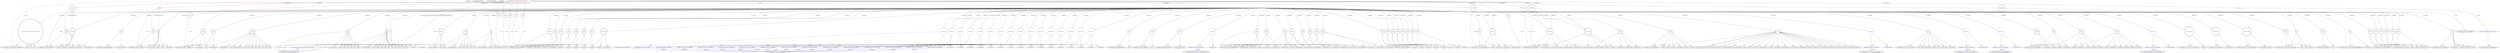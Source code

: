digraph {
baseInfo[graphId=492,category="extension_graph",isAnonymous=false,possibleRelation=true]
frameworkRelatedTypesInfo[0="com.akjava.gwt.lib.hangoutsutils.client.SimpleGadget"]
possibleCollaborationsInfo[0="492~OVERRIDING_METHOD_DECLARATION-INSTANTIATION-~com.akjava.gwt.lib.hangoutsutils.client.SimpleGadget ~com.google.gwt.event.dom.client.MouseUpHandler ~false~true",1="492~CLIENT_METHOD_DECLARATION-RETURN_TYPE-OVERRIDING_METHOD_DECLARATION-INSTANTIATION-~com.akjava.gwt.lib.hangoutsutils.client.SimpleGadget ~com.google.gwt.user.client.ui.HorizontalPanel ~false~false",2="492~OVERRIDING_METHOD_DECLARATION-INSTANTIATION-~com.akjava.gwt.lib.hangoutsutils.client.SimpleGadget ~com.google.gwt.event.dom.client.MouseMoveHandler ~false~true",3="492~OVERRIDING_METHOD_DECLARATION-INSTANTIATION-~com.akjava.gwt.lib.hangoutsutils.client.SimpleGadget ~com.google.gwt.event.dom.client.MouseDownHandler ~false~true",4="492~FIELD_DECLARATION-~com.akjava.gwt.lib.hangoutsutils.client.SimpleGadget ~com.google.gwt.core.client.JavaScriptObject ~false~false",5="492~OVERRIDING_METHOD_DECLARATION-INSTANTIATION-~com.akjava.gwt.lib.hangoutsutils.client.SimpleGadget ~com.google.gwt.event.dom.client.ClickHandler ~false~true",6="492~OVERRIDING_METHOD_DECLARATION-INSTANTIATION-~com.akjava.gwt.lib.hangoutsutils.client.SimpleGadget ~com.akjava.gwt.html5.client.file.FileUtils.DataURLListener ~false~true",7="492~OVERRIDING_METHOD_DECLARATION-INSTANTIATION-~com.akjava.gwt.lib.hangoutsutils.client.SimpleGadget ~com.google.gwt.event.dom.client.ContextMenuHandler ~false~true"]
locationInfo[projectName="akjava-GWT-Hangouts",filePath="/akjava-GWT-Hangouts/GWT-Hangouts-master/apps/easyoverlay/src/com/akjava/gwt/hangout/easyoverlay/client/EasyOverlay.java",contextSignature="EasyOverlay",graphId="492"]
0[label="com.akjava.gwt.hangout.easyoverlay.client.EasyOverlay",vertexType="ROOT_CLIENT_CLASS_DECLARATION",isFrameworkType=false,color=red]
1[label="com.akjava.gwt.lib.hangoutsutils.client.SimpleGadget",vertexType="FRAMEWORK_CLASS_TYPE",isFrameworkType=true,peripheries=2]
2[label="canvas",vertexType="FIELD_DECLARATION",isFrameworkType=true,peripheries=2,shape=circle]
3[label="com.google.gwt.canvas.client.Canvas",vertexType="FRAMEWORK_CLASS_TYPE",isFrameworkType=true,peripheries=2]
4[label="colorPicker",vertexType="FIELD_DECLARATION",isFrameworkType=true,peripheries=2,shape=circle]
5[label="com.akjava.gwt.html5.client.ColorPickWidget",vertexType="FRAMEWORK_CLASS_TYPE",isFrameworkType=true,peripheries=2]
6[label="container",vertexType="FIELD_DECLARATION",isFrameworkType=true,peripheries=2,shape=circle]
7[label="com.google.gwt.user.client.ui.VerticalPanel",vertexType="FRAMEWORK_CLASS_TYPE",isFrameworkType=true,peripheries=2]
8[label="editBt",vertexType="FIELD_DECLARATION",isFrameworkType=true,peripheries=2,shape=circle]
9[label="com.google.gwt.user.client.ui.Button",vertexType="FRAMEWORK_CLASS_TYPE",isFrameworkType=true,peripheries=2]
10[label="imgElement",vertexType="FIELD_DECLARATION",isFrameworkType=true,peripheries=2,shape=circle]
11[label="com.google.gwt.dom.client.ImageElement",vertexType="FRAMEWORK_CLASS_TYPE",isFrameworkType=true,peripheries=2]
12[label="originImage",vertexType="FIELD_DECLARATION",isFrameworkType=true,peripheries=2,shape=circle]
14[label="overlay",vertexType="FIELD_DECLARATION",isFrameworkType=false,shape=circle]
15[label="com.akjava.gwt.lib.hangouts.client.av.effects.Overlay",vertexType="REFERENCE_CLIENT_CLASS_DECLARATION",isFrameworkType=false,color=blue]
16[label="com.google.gwt.core.client.JavaScriptObject",vertexType="FRAMEWORK_CLASS_TYPE",isFrameworkType=true,peripheries=2]
17[label="overlayBt",vertexType="FIELD_DECLARATION",isFrameworkType=true,peripheries=2,shape=circle]
19[label="overlayCanvas",vertexType="FIELD_DECLARATION",isFrameworkType=true,peripheries=2,shape=circle]
21[label="redoBt",vertexType="FIELD_DECLARATION",isFrameworkType=true,peripheries=2,shape=circle]
23[label="reset",vertexType="FIELD_DECLARATION",isFrameworkType=true,peripheries=2,shape=circle]
25[label="storageList",vertexType="FIELD_DECLARATION",isFrameworkType=true,peripheries=2,shape=circle]
26[label="com.akjava.gwt.lib.client.StorageDataList",vertexType="FRAMEWORK_CLASS_TYPE",isFrameworkType=true,peripheries=2]
27[label="tab",vertexType="FIELD_DECLARATION",isFrameworkType=true,peripheries=2,shape=circle]
28[label="com.google.gwt.user.client.ui.TabPanel",vertexType="FRAMEWORK_CLASS_TYPE",isFrameworkType=true,peripheries=2]
29[label="undoBt",vertexType="FIELD_DECLARATION",isFrameworkType=true,peripheries=2,shape=circle]
31[label="void onApiReady()",vertexType="OVERRIDING_METHOD_DECLARATION",isFrameworkType=false,shape=box]
33[label="VAR0",vertexType="VARIABLE_EXPRESION",isFrameworkType=true,peripheries=2,shape=circle]
32[label="new StorageDataList()",vertexType="CONSTRUCTOR_CALL",isFrameworkType=true,peripheries=2]
36[label="VAR1",vertexType="VARIABLE_EXPRESION",isFrameworkType=true,peripheries=2,shape=circle]
37[label="com.akjava.gwt.lib.client.StorageControler",vertexType="FRAMEWORK_CLASS_TYPE",isFrameworkType=true,peripheries=2]
35[label="new StorageControler()",vertexType="CONSTRUCTOR_CALL",isFrameworkType=true,peripheries=2]
39[label="VAR2",vertexType="VARIABLE_EXPRESION",isFrameworkType=true,peripheries=2,shape=circle]
38[label="new TabPanel()",vertexType="CONSTRUCTOR_CALL",isFrameworkType=true,peripheries=2]
42[label="editPanel",vertexType="VARIABLE_EXPRESION",isFrameworkType=true,peripheries=2,shape=circle]
41[label="new VerticalPanel()",vertexType="CONSTRUCTOR_CALL",isFrameworkType=true,peripheries=2]
44[label="tab",vertexType="VARIABLE_EXPRESION",isFrameworkType=true,peripheries=2,shape=circle]
45[label="add()",vertexType="INSIDE_CALL",isFrameworkType=true,peripheries=2,shape=box]
48[label="selectTab()",vertexType="INSIDE_CALL",isFrameworkType=true,peripheries=2,shape=box]
50[label="top",vertexType="VARIABLE_EXPRESION",isFrameworkType=true,peripheries=2,shape=circle]
51[label="com.google.gwt.user.client.ui.HorizontalPanel",vertexType="FRAMEWORK_CLASS_TYPE",isFrameworkType=true,peripheries=2]
49[label="new HorizontalPanel()",vertexType="CONSTRUCTOR_CALL",isFrameworkType=true,peripheries=2]
53[label="setWidth()",vertexType="INSIDE_CALL",isFrameworkType=true,peripheries=2,shape=box]
55[label="setHorizontalAlignment()",vertexType="INSIDE_CALL",isFrameworkType=true,peripheries=2,shape=box]
57[label="add()",vertexType="INSIDE_CALL",isFrameworkType=true,peripheries=2,shape=box]
59[label="clearOverlay",vertexType="VARIABLE_EXPRESION",isFrameworkType=true,peripheries=2,shape=circle]
58[label="new Button()",vertexType="CONSTRUCTOR_CALL",isFrameworkType=true,peripheries=2]
62[label="add()",vertexType="INSIDE_CALL",isFrameworkType=true,peripheries=2,shape=box]
64[label="addClickHandler()",vertexType="INSIDE_CALL",isFrameworkType=true,peripheries=2,shape=box]
66[label="anonymous13",vertexType="VARIABLE_EXPRESION",isFrameworkType=false,shape=circle]
67[label="REFERENCE_ANONYMOUS_DECLARATION",vertexType="REFERENCE_ANONYMOUS_DECLARATION",isFrameworkType=false,color=blue]
68[label="com.google.gwt.event.dom.client.ClickHandler",vertexType="FRAMEWORK_INTERFACE_TYPE",isFrameworkType=true,peripheries=2]
65[label="new ClickHandler()",vertexType="CONSTRUCTOR_CALL",isFrameworkType=false]
69[label="VAR14",vertexType="VARIABLE_EXPRESION",isFrameworkType=true,peripheries=2,shape=circle]
71[label="com.google.gwt.user.client.ui.AbsolutePanel",vertexType="FRAMEWORK_CLASS_TYPE",isFrameworkType=true,peripheries=2]
70[label="add()",vertexType="INSIDE_CALL",isFrameworkType=true,peripheries=2,shape=box]
72[label="RootPanel",vertexType="VARIABLE_EXPRESION",isFrameworkType=true,peripheries=2,shape=circle]
74[label="com.google.gwt.user.client.ui.RootPanel",vertexType="FRAMEWORK_CLASS_TYPE",isFrameworkType=true,peripheries=2]
73[label="get()",vertexType="INSIDE_CALL",isFrameworkType=true,peripheries=2,shape=box]
76[label="setHorizontalAlignment()",vertexType="INSIDE_CALL",isFrameworkType=true,peripheries=2,shape=box]
77[label="FileUtils",vertexType="VARIABLE_EXPRESION",isFrameworkType=true,peripheries=2,shape=circle]
79[label="com.akjava.gwt.html5.client.file.FileUtils",vertexType="FRAMEWORK_CLASS_TYPE",isFrameworkType=true,peripheries=2]
78[label="createSingleFileUploadForm()",vertexType="INSIDE_CALL",isFrameworkType=true,peripheries=2,shape=box]
81[label="anonymous18",vertexType="VARIABLE_EXPRESION",isFrameworkType=false,shape=circle]
82[label="REFERENCE_ANONYMOUS_DECLARATION",vertexType="REFERENCE_ANONYMOUS_DECLARATION",isFrameworkType=false,color=blue]
83[label="com.akjava.gwt.html5.client.file.FileUtils.DataURLListener",vertexType="FRAMEWORK_INTERFACE_TYPE",isFrameworkType=true,peripheries=2]
80[label="new DataURLListener()",vertexType="CONSTRUCTOR_CALL",isFrameworkType=false]
84[label="_:com.akjava.gwt.lib.hangoutsutils.client.SimpleGadget",vertexType="VARIABLE_EXPRESION",isFrameworkType=true,peripheries=2,shape=circle]
85[label="log()",vertexType="INSIDE_CALL",isFrameworkType=true,peripheries=2,shape=box]
88[label="add()",vertexType="INSIDE_CALL",isFrameworkType=true,peripheries=2,shape=box]
90[label="sizes",vertexType="VARIABLE_EXPRESION",isFrameworkType=true,peripheries=2,shape=circle]
89[label="new HorizontalPanel()",vertexType="CONSTRUCTOR_CALL",isFrameworkType=true,peripheries=2]
93[label="add()",vertexType="INSIDE_CALL",isFrameworkType=true,peripheries=2,shape=box]
95[label="smallS",vertexType="VARIABLE_EXPRESION",isFrameworkType=true,peripheries=2,shape=circle]
96[label="com.google.gwt.user.client.ui.RadioButton",vertexType="FRAMEWORK_CLASS_TYPE",isFrameworkType=true,peripheries=2]
94[label="new RadioButton()",vertexType="CONSTRUCTOR_CALL",isFrameworkType=true,peripheries=2]
98[label="addClickHandler()",vertexType="INSIDE_CALL",isFrameworkType=true,peripheries=2,shape=box]
100[label="anonymous25",vertexType="VARIABLE_EXPRESION",isFrameworkType=false,shape=circle]
101[label="REFERENCE_ANONYMOUS_DECLARATION",vertexType="REFERENCE_ANONYMOUS_DECLARATION",isFrameworkType=false,color=blue]
99[label="new ClickHandler()",vertexType="CONSTRUCTOR_CALL",isFrameworkType=false]
104[label="add()",vertexType="INSIDE_CALL",isFrameworkType=true,peripheries=2,shape=box]
106[label="add()",vertexType="INSIDE_CALL",isFrameworkType=true,peripheries=2,shape=box]
108[label="VAR28",vertexType="VARIABLE_EXPRESION",isFrameworkType=true,peripheries=2,shape=circle]
109[label="com.google.gwt.user.client.ui.Label",vertexType="FRAMEWORK_CLASS_TYPE",isFrameworkType=true,peripheries=2]
107[label="new Label()",vertexType="CONSTRUCTOR_CALL",isFrameworkType=true,peripheries=2]
111[label="middleS",vertexType="VARIABLE_EXPRESION",isFrameworkType=true,peripheries=2,shape=circle]
110[label="new RadioButton()",vertexType="CONSTRUCTOR_CALL",isFrameworkType=true,peripheries=2]
114[label="addClickHandler()",vertexType="INSIDE_CALL",isFrameworkType=true,peripheries=2,shape=box]
116[label="anonymous31",vertexType="VARIABLE_EXPRESION",isFrameworkType=false,shape=circle]
117[label="REFERENCE_ANONYMOUS_DECLARATION",vertexType="REFERENCE_ANONYMOUS_DECLARATION",isFrameworkType=false,color=blue]
115[label="new ClickHandler()",vertexType="CONSTRUCTOR_CALL",isFrameworkType=false]
120[label="setValue()",vertexType="INSIDE_CALL",isFrameworkType=true,peripheries=2,shape=box]
122[label="add()",vertexType="INSIDE_CALL",isFrameworkType=true,peripheries=2,shape=box]
124[label="add()",vertexType="INSIDE_CALL",isFrameworkType=true,peripheries=2,shape=box]
126[label="VAR35",vertexType="VARIABLE_EXPRESION",isFrameworkType=true,peripheries=2,shape=circle]
125[label="new Label()",vertexType="CONSTRUCTOR_CALL",isFrameworkType=true,peripheries=2]
129[label="largeS",vertexType="VARIABLE_EXPRESION",isFrameworkType=true,peripheries=2,shape=circle]
128[label="new RadioButton()",vertexType="CONSTRUCTOR_CALL",isFrameworkType=true,peripheries=2]
132[label="addClickHandler()",vertexType="INSIDE_CALL",isFrameworkType=true,peripheries=2,shape=box]
134[label="anonymous38",vertexType="VARIABLE_EXPRESION",isFrameworkType=false,shape=circle]
135[label="REFERENCE_ANONYMOUS_DECLARATION",vertexType="REFERENCE_ANONYMOUS_DECLARATION",isFrameworkType=false,color=blue]
133[label="new ClickHandler()",vertexType="CONSTRUCTOR_CALL",isFrameworkType=false]
138[label="add()",vertexType="INSIDE_CALL",isFrameworkType=true,peripheries=2,shape=box]
140[label="add()",vertexType="INSIDE_CALL",isFrameworkType=true,peripheries=2,shape=box]
142[label="VAR41",vertexType="VARIABLE_EXPRESION",isFrameworkType=true,peripheries=2,shape=circle]
141[label="new Label()",vertexType="CONSTRUCTOR_CALL",isFrameworkType=true,peripheries=2]
145[label="pens",vertexType="VARIABLE_EXPRESION",isFrameworkType=true,peripheries=2,shape=circle]
144[label="new HorizontalPanel()",vertexType="CONSTRUCTOR_CALL",isFrameworkType=true,peripheries=2]
148[label="add()",vertexType="INSIDE_CALL",isFrameworkType=true,peripheries=2,shape=box]
150[label="eraseR",vertexType="VARIABLE_EXPRESION",isFrameworkType=true,peripheries=2,shape=circle]
149[label="new RadioButton()",vertexType="CONSTRUCTOR_CALL",isFrameworkType=true,peripheries=2]
153[label="add()",vertexType="INSIDE_CALL",isFrameworkType=true,peripheries=2,shape=box]
155[label="setValue()",vertexType="INSIDE_CALL",isFrameworkType=true,peripheries=2,shape=box]
157[label="addClickHandler()",vertexType="INSIDE_CALL",isFrameworkType=true,peripheries=2,shape=box]
159[label="anonymous48",vertexType="VARIABLE_EXPRESION",isFrameworkType=false,shape=circle]
160[label="REFERENCE_ANONYMOUS_DECLARATION",vertexType="REFERENCE_ANONYMOUS_DECLARATION",isFrameworkType=false,color=blue]
158[label="new ClickHandler()",vertexType="CONSTRUCTOR_CALL",isFrameworkType=false]
163[label="add()",vertexType="INSIDE_CALL",isFrameworkType=true,peripheries=2,shape=box]
165[label="VAR50",vertexType="VARIABLE_EXPRESION",isFrameworkType=true,peripheries=2,shape=circle]
164[label="new Label()",vertexType="CONSTRUCTOR_CALL",isFrameworkType=true,peripheries=2]
168[label="uneraseR",vertexType="VARIABLE_EXPRESION",isFrameworkType=true,peripheries=2,shape=circle]
167[label="new RadioButton()",vertexType="CONSTRUCTOR_CALL",isFrameworkType=true,peripheries=2]
171[label="addClickHandler()",vertexType="INSIDE_CALL",isFrameworkType=true,peripheries=2,shape=box]
173[label="anonymous53",vertexType="VARIABLE_EXPRESION",isFrameworkType=false,shape=circle]
174[label="REFERENCE_ANONYMOUS_DECLARATION",vertexType="REFERENCE_ANONYMOUS_DECLARATION",isFrameworkType=false,color=blue]
172[label="new ClickHandler()",vertexType="CONSTRUCTOR_CALL",isFrameworkType=false]
177[label="add()",vertexType="INSIDE_CALL",isFrameworkType=true,peripheries=2,shape=box]
179[label="add()",vertexType="INSIDE_CALL",isFrameworkType=true,peripheries=2,shape=box]
181[label="VAR56",vertexType="VARIABLE_EXPRESION",isFrameworkType=true,peripheries=2,shape=circle]
180[label="new Label()",vertexType="CONSTRUCTOR_CALL",isFrameworkType=true,peripheries=2]
184[label="blackR",vertexType="VARIABLE_EXPRESION",isFrameworkType=true,peripheries=2,shape=circle]
183[label="new RadioButton()",vertexType="CONSTRUCTOR_CALL",isFrameworkType=true,peripheries=2]
187[label="add()",vertexType="INSIDE_CALL",isFrameworkType=true,peripheries=2,shape=box]
189[label="add()",vertexType="INSIDE_CALL",isFrameworkType=true,peripheries=2,shape=box]
191[label="VAR60",vertexType="VARIABLE_EXPRESION",isFrameworkType=true,peripheries=2,shape=circle]
190[label="new Label()",vertexType="CONSTRUCTOR_CALL",isFrameworkType=true,peripheries=2]
194[label="addClickHandler()",vertexType="INSIDE_CALL",isFrameworkType=true,peripheries=2,shape=box]
196[label="anonymous62",vertexType="VARIABLE_EXPRESION",isFrameworkType=false,shape=circle]
197[label="REFERENCE_ANONYMOUS_DECLARATION",vertexType="REFERENCE_ANONYMOUS_DECLARATION",isFrameworkType=false,color=blue]
195[label="new ClickHandler()",vertexType="CONSTRUCTOR_CALL",isFrameworkType=false]
200[label="whiteR",vertexType="VARIABLE_EXPRESION",isFrameworkType=true,peripheries=2,shape=circle]
199[label="new RadioButton()",vertexType="CONSTRUCTOR_CALL",isFrameworkType=true,peripheries=2]
203[label="add()",vertexType="INSIDE_CALL",isFrameworkType=true,peripheries=2,shape=box]
205[label="add()",vertexType="INSIDE_CALL",isFrameworkType=true,peripheries=2,shape=box]
207[label="VAR66",vertexType="VARIABLE_EXPRESION",isFrameworkType=true,peripheries=2,shape=circle]
206[label="new Label()",vertexType="CONSTRUCTOR_CALL",isFrameworkType=true,peripheries=2]
210[label="addClickHandler()",vertexType="INSIDE_CALL",isFrameworkType=true,peripheries=2,shape=box]
212[label="anonymous68",vertexType="VARIABLE_EXPRESION",isFrameworkType=false,shape=circle]
213[label="REFERENCE_ANONYMOUS_DECLARATION",vertexType="REFERENCE_ANONYMOUS_DECLARATION",isFrameworkType=false,color=blue]
211[label="new ClickHandler()",vertexType="CONSTRUCTOR_CALL",isFrameworkType=false]
216[label="customR",vertexType="VARIABLE_EXPRESION",isFrameworkType=true,peripheries=2,shape=circle]
215[label="new RadioButton()",vertexType="CONSTRUCTOR_CALL",isFrameworkType=true,peripheries=2]
219[label="add()",vertexType="INSIDE_CALL",isFrameworkType=true,peripheries=2,shape=box]
221[label="add()",vertexType="INSIDE_CALL",isFrameworkType=true,peripheries=2,shape=box]
223[label="VAR72",vertexType="VARIABLE_EXPRESION",isFrameworkType=true,peripheries=2,shape=circle]
222[label="new Label()",vertexType="CONSTRUCTOR_CALL",isFrameworkType=true,peripheries=2]
226[label="addClickHandler()",vertexType="INSIDE_CALL",isFrameworkType=true,peripheries=2,shape=box]
228[label="anonymous74",vertexType="VARIABLE_EXPRESION",isFrameworkType=false,shape=circle]
229[label="REFERENCE_ANONYMOUS_DECLARATION",vertexType="REFERENCE_ANONYMOUS_DECLARATION",isFrameworkType=false,color=blue]
227[label="new ClickHandler()",vertexType="CONSTRUCTOR_CALL",isFrameworkType=false]
232[label="VAR75",vertexType="VARIABLE_EXPRESION",isFrameworkType=true,peripheries=2,shape=circle]
231[label="new ColorPickWidget()",vertexType="CONSTRUCTOR_CALL",isFrameworkType=true,peripheries=2]
234[label="colorPicker",vertexType="VARIABLE_EXPRESION",isFrameworkType=true,peripheries=2,shape=circle]
235[label="setValue()",vertexType="INSIDE_CALL",isFrameworkType=true,peripheries=2,shape=box]
238[label="add()",vertexType="INSIDE_CALL",isFrameworkType=true,peripheries=2,shape=box]
239[label="Canvas",vertexType="VARIABLE_EXPRESION",isFrameworkType=true,peripheries=2,shape=circle]
240[label="createIfSupported()",vertexType="INSIDE_CALL",isFrameworkType=true,peripheries=2,shape=box]
242[label="canvas",vertexType="VARIABLE_EXPRESION",isFrameworkType=true,peripheries=2,shape=circle]
244[label="com.google.gwt.user.client.ui.UIObject",vertexType="FRAMEWORK_CLASS_TYPE",isFrameworkType=true,peripheries=2]
243[label="setStylePrimaryName()",vertexType="INSIDE_CALL",isFrameworkType=true,peripheries=2,shape=box]
246[label="setSize()",vertexType="INSIDE_CALL",isFrameworkType=true,peripheries=2,shape=box]
248[label="setCoordinateSpaceWidth()",vertexType="INSIDE_CALL",isFrameworkType=true,peripheries=2,shape=box]
250[label="setCoordinateSpaceHeight()",vertexType="INSIDE_CALL",isFrameworkType=true,peripheries=2,shape=box]
252[label="add()",vertexType="INSIDE_CALL",isFrameworkType=true,peripheries=2,shape=box]
254[label="createIfSupported()",vertexType="INSIDE_CALL",isFrameworkType=true,peripheries=2,shape=box]
255[label="overlayCanvas",vertexType="VARIABLE_EXPRESION",isFrameworkType=true,peripheries=2,shape=circle]
256[label="setCoordinateSpaceWidth()",vertexType="INSIDE_CALL",isFrameworkType=true,peripheries=2,shape=box]
259[label="setCoordinateSpaceHeight()",vertexType="INSIDE_CALL",isFrameworkType=true,peripheries=2,shape=box]
261[label="createIfSupported()",vertexType="INSIDE_CALL",isFrameworkType=true,peripheries=2,shape=box]
262[label="originImage",vertexType="VARIABLE_EXPRESION",isFrameworkType=true,peripheries=2,shape=circle]
263[label="setCoordinateSpaceWidth()",vertexType="INSIDE_CALL",isFrameworkType=true,peripheries=2,shape=box]
266[label="setCoordinateSpaceHeight()",vertexType="INSIDE_CALL",isFrameworkType=true,peripheries=2,shape=box]
268[label="addMouseMoveHandler()",vertexType="INSIDE_CALL",isFrameworkType=true,peripheries=2,shape=box]
270[label="anonymous91",vertexType="VARIABLE_EXPRESION",isFrameworkType=false,shape=circle]
271[label="REFERENCE_ANONYMOUS_DECLARATION",vertexType="REFERENCE_ANONYMOUS_DECLARATION",isFrameworkType=false,color=blue]
272[label="com.google.gwt.event.dom.client.MouseMoveHandler",vertexType="FRAMEWORK_INTERFACE_TYPE",isFrameworkType=true,peripheries=2]
269[label="new MouseMoveHandler()",vertexType="CONSTRUCTOR_CALL",isFrameworkType=false]
273[label="editBt",vertexType="VARIABLE_EXPRESION",isFrameworkType=true,peripheries=2,shape=circle]
274[label="isVisible()",vertexType="INSIDE_CALL",isFrameworkType=true,peripheries=2,shape=box]
276[label="event",vertexType="VARIABLE_EXPRESION",isFrameworkType=true,peripheries=2,shape=circle]
278[label="com.google.gwt.event.dom.client.MouseEvent",vertexType="FRAMEWORK_CLASS_TYPE",isFrameworkType=true,peripheries=2]
277[label="getX()",vertexType="INSIDE_CALL",isFrameworkType=true,peripheries=2,shape=box]
280[label="getY()",vertexType="INSIDE_CALL",isFrameworkType=true,peripheries=2,shape=box]
282[label="getValueAsHex()",vertexType="INSIDE_CALL",isFrameworkType=true,peripheries=2,shape=box]
284[label="addMouseDownHandler()",vertexType="INSIDE_CALL",isFrameworkType=true,peripheries=2,shape=box]
286[label="anonymous97",vertexType="VARIABLE_EXPRESION",isFrameworkType=false,shape=circle]
287[label="REFERENCE_ANONYMOUS_DECLARATION",vertexType="REFERENCE_ANONYMOUS_DECLARATION",isFrameworkType=false,color=blue]
288[label="com.google.gwt.event.dom.client.MouseDownHandler",vertexType="FRAMEWORK_INTERFACE_TYPE",isFrameworkType=true,peripheries=2]
285[label="new MouseDownHandler()",vertexType="CONSTRUCTOR_CALL",isFrameworkType=false]
290[label="isVisible()",vertexType="INSIDE_CALL",isFrameworkType=true,peripheries=2,shape=box]
292[label="getNativeButton()",vertexType="INSIDE_CALL",isFrameworkType=true,peripheries=2,shape=box]
294[label="getX()",vertexType="INSIDE_CALL",isFrameworkType=true,peripheries=2,shape=box]
296[label="getY()",vertexType="INSIDE_CALL",isFrameworkType=true,peripheries=2,shape=box]
298[label="toDataUrl()",vertexType="INSIDE_CALL",isFrameworkType=true,peripheries=2,shape=box]
300[label="addMouseUpHandler()",vertexType="INSIDE_CALL",isFrameworkType=true,peripheries=2,shape=box]
302[label="anonymous104",vertexType="VARIABLE_EXPRESION",isFrameworkType=false,shape=circle]
303[label="REFERENCE_ANONYMOUS_DECLARATION",vertexType="REFERENCE_ANONYMOUS_DECLARATION",isFrameworkType=false,color=blue]
304[label="com.google.gwt.event.dom.client.MouseUpHandler",vertexType="FRAMEWORK_INTERFACE_TYPE",isFrameworkType=true,peripheries=2]
301[label="new MouseUpHandler()",vertexType="CONSTRUCTOR_CALL",isFrameworkType=false]
306[label="isVisible()",vertexType="INSIDE_CALL",isFrameworkType=true,peripheries=2,shape=box]
308[label="getValueAsHex()",vertexType="INSIDE_CALL",isFrameworkType=true,peripheries=2,shape=box]
310[label="toDataUrl()",vertexType="INSIDE_CALL",isFrameworkType=true,peripheries=2,shape=box]
311[label="undoBt",vertexType="VARIABLE_EXPRESION",isFrameworkType=true,peripheries=2,shape=circle]
313[label="com.google.gwt.user.client.ui.FocusWidget",vertexType="FRAMEWORK_CLASS_TYPE",isFrameworkType=true,peripheries=2]
312[label="setEnabled()",vertexType="INSIDE_CALL",isFrameworkType=true,peripheries=2,shape=box]
315[label="addDomHandler()",vertexType="INSIDE_CALL",isFrameworkType=true,peripheries=2,shape=box]
317[label="anonymous110",vertexType="VARIABLE_EXPRESION",isFrameworkType=false,shape=circle]
318[label="REFERENCE_ANONYMOUS_DECLARATION",vertexType="REFERENCE_ANONYMOUS_DECLARATION",isFrameworkType=false,color=blue]
319[label="com.google.gwt.event.dom.client.ContextMenuHandler",vertexType="FRAMEWORK_INTERFACE_TYPE",isFrameworkType=true,peripheries=2]
316[label="new ContextMenuHandler()",vertexType="CONSTRUCTOR_CALL",isFrameworkType=false]
321[label="stopPropagation()",vertexType="INSIDE_CALL",isFrameworkType=true,peripheries=2,shape=box]
323[label="preventDefault()",vertexType="INSIDE_CALL",isFrameworkType=true,peripheries=2,shape=box]
324[label="ContextMenuEvent",vertexType="VARIABLE_EXPRESION",isFrameworkType=true,peripheries=2,shape=circle]
326[label="com.google.gwt.event.dom.client.ContextMenuEvent",vertexType="FRAMEWORK_CLASS_TYPE",isFrameworkType=true,peripheries=2]
325[label="getType()",vertexType="INSIDE_CALL",isFrameworkType=true,peripheries=2,shape=box]
328[label="download",vertexType="VARIABLE_EXPRESION",isFrameworkType=true,peripheries=2,shape=circle]
327[label="new Button()",vertexType="CONSTRUCTOR_CALL",isFrameworkType=true,peripheries=2]
331[label="addClickHandler()",vertexType="INSIDE_CALL",isFrameworkType=true,peripheries=2,shape=box]
333[label="anonymous116",vertexType="VARIABLE_EXPRESION",isFrameworkType=false,shape=circle]
334[label="REFERENCE_ANONYMOUS_DECLARATION",vertexType="REFERENCE_ANONYMOUS_DECLARATION",isFrameworkType=false,color=blue]
332[label="new ClickHandler()",vertexType="CONSTRUCTOR_CALL",isFrameworkType=false]
337[label="getCanvasElement()",vertexType="INSIDE_CALL",isFrameworkType=true,peripheries=2,shape=box]
338[label="downloadAnchor",vertexType="VARIABLE_EXPRESION",isFrameworkType=true,peripheries=2,shape=circle]
340[label="com.google.gwt.user.client.ui.Widget",vertexType="FRAMEWORK_CLASS_TYPE",isFrameworkType=true,peripheries=2]
339[label="removeFromParent()",vertexType="INSIDE_CALL",isFrameworkType=true,peripheries=2,shape=box]
341[label="HTML5Download",vertexType="VARIABLE_EXPRESION",isFrameworkType=true,peripheries=2,shape=circle]
343[label="com.akjava.gwt.html5.client.download.HTML5Download",vertexType="FRAMEWORK_CLASS_TYPE",isFrameworkType=true,peripheries=2]
342[label="generateBase64DownloadLink()",vertexType="INSIDE_CALL",isFrameworkType=true,peripheries=2,shape=box]
345[label="toDataUrl()",vertexType="INSIDE_CALL",isFrameworkType=true,peripheries=2,shape=box]
347[label="add()",vertexType="INSIDE_CALL",isFrameworkType=true,peripheries=2,shape=box]
349[label="stock",vertexType="VARIABLE_EXPRESION",isFrameworkType=true,peripheries=2,shape=circle]
348[label="new Button()",vertexType="CONSTRUCTOR_CALL",isFrameworkType=true,peripheries=2]
352[label="addClickHandler()",vertexType="INSIDE_CALL",isFrameworkType=true,peripheries=2,shape=box]
354[label="anonymous124",vertexType="VARIABLE_EXPRESION",isFrameworkType=false,shape=circle]
355[label="REFERENCE_ANONYMOUS_DECLARATION",vertexType="REFERENCE_ANONYMOUS_DECLARATION",isFrameworkType=false,color=blue]
353[label="new ClickHandler()",vertexType="CONSTRUCTOR_CALL",isFrameworkType=false]
358[label="getCanvasElement()",vertexType="INSIDE_CALL",isFrameworkType=true,peripheries=2,shape=box]
360[label="toDataUrl()",vertexType="INSIDE_CALL",isFrameworkType=true,peripheries=2,shape=box]
361[label="storageList",vertexType="VARIABLE_EXPRESION",isFrameworkType=true,peripheries=2,shape=circle]
362[label="addData()",vertexType="INSIDE_CALL",isFrameworkType=true,peripheries=2,shape=box]
365[label="item",vertexType="VARIABLE_EXPRESION",isFrameworkType=false,shape=circle]
366[label="com.akjava.gwt.hangout.easyoverlay.client.EasyOverlay.ImageItem",vertexType="REFERENCE_CLIENT_CLASS_DECLARATION",isFrameworkType=false,color=blue]
364[label="new ImageItem()",vertexType="CONSTRUCTOR_CALL",isFrameworkType=false]
369[label="log()",vertexType="INSIDE_CALL",isFrameworkType=true,peripheries=2,shape=box]
370[label="VAR130",vertexType="VARIABLE_EXPRESION",isFrameworkType=true,peripheries=2,shape=circle]
372[label="com.akjava.gwt.lib.client.StorageDataList.HeaderAndValue",vertexType="FRAMEWORK_CLASS_TYPE",isFrameworkType=true,peripheries=2]
371[label="getData()",vertexType="INSIDE_CALL",isFrameworkType=true,peripheries=2,shape=box]
374[label="getDataValue()",vertexType="INSIDE_CALL",isFrameworkType=true,peripheries=2,shape=box]
376[label="updateDataValue()",vertexType="INSIDE_CALL",isFrameworkType=true,peripheries=2,shape=box]
378[label="selectTab()",vertexType="INSIDE_CALL",isFrameworkType=true,peripheries=2,shape=box]
379[label="Window",vertexType="VARIABLE_EXPRESION",isFrameworkType=true,peripheries=2,shape=circle]
381[label="com.google.gwt.user.client.Window",vertexType="FRAMEWORK_CLASS_TYPE",isFrameworkType=true,peripheries=2]
380[label="alert()",vertexType="INSIDE_CALL",isFrameworkType=true,peripheries=2,shape=box]
383[label="log()",vertexType="INSIDE_CALL",isFrameworkType=true,peripheries=2,shape=box]
384[label="e",vertexType="VARIABLE_EXPRESION",isFrameworkType=true,peripheries=2,shape=circle]
386[label="com.akjava.gwt.lib.client.StorageDataList.QuotaExceededError",vertexType="FRAMEWORK_CLASS_TYPE",isFrameworkType=true,peripheries=2]
385[label="getMessage()",vertexType="INSIDE_CALL",isFrameworkType=true,peripheries=2,shape=box]
388[label="exbuttons",vertexType="VARIABLE_EXPRESION",isFrameworkType=true,peripheries=2,shape=circle]
387[label="new HorizontalPanel()",vertexType="CONSTRUCTOR_CALL",isFrameworkType=true,peripheries=2]
391[label="buttons",vertexType="VARIABLE_EXPRESION",isFrameworkType=true,peripheries=2,shape=circle]
390[label="new HorizontalPanel()",vertexType="CONSTRUCTOR_CALL",isFrameworkType=true,peripheries=2]
394[label="add()",vertexType="INSIDE_CALL",isFrameworkType=true,peripheries=2,shape=box]
396[label="add()",vertexType="INSIDE_CALL",isFrameworkType=true,peripheries=2,shape=box]
398[label="add()",vertexType="INSIDE_CALL",isFrameworkType=true,peripheries=2,shape=box]
400[label="add()",vertexType="INSIDE_CALL",isFrameworkType=true,peripheries=2,shape=box]
402[label="VAR143",vertexType="VARIABLE_EXPRESION",isFrameworkType=true,peripheries=2,shape=circle]
401[label="new Button()",vertexType="CONSTRUCTOR_CALL",isFrameworkType=true,peripheries=2]
404[label="overlayBt",vertexType="VARIABLE_EXPRESION",isFrameworkType=true,peripheries=2,shape=circle]
405[label="addClickHandler()",vertexType="INSIDE_CALL",isFrameworkType=true,peripheries=2,shape=box]
408[label="anonymous145",vertexType="VARIABLE_EXPRESION",isFrameworkType=false,shape=circle]
409[label="REFERENCE_ANONYMOUS_DECLARATION",vertexType="REFERENCE_ANONYMOUS_DECLARATION",isFrameworkType=false,color=blue]
407[label="new ClickHandler()",vertexType="CONSTRUCTOR_CALL",isFrameworkType=false]
412[label="getCanvasElement()",vertexType="INSIDE_CALL",isFrameworkType=true,peripheries=2,shape=box]
414[label="add()",vertexType="INSIDE_CALL",isFrameworkType=true,peripheries=2,shape=box]
416[label="VAR148",vertexType="VARIABLE_EXPRESION",isFrameworkType=true,peripheries=2,shape=circle]
415[label="new Button()",vertexType="CONSTRUCTOR_CALL",isFrameworkType=true,peripheries=2]
419[label="addClickHandler()",vertexType="INSIDE_CALL",isFrameworkType=true,peripheries=2,shape=box]
421[label="anonymous150",vertexType="VARIABLE_EXPRESION",isFrameworkType=false,shape=circle]
422[label="REFERENCE_ANONYMOUS_DECLARATION",vertexType="REFERENCE_ANONYMOUS_DECLARATION",isFrameworkType=false,color=blue]
420[label="new ClickHandler()",vertexType="CONSTRUCTOR_CALL",isFrameworkType=false]
425[label="setVisible()",vertexType="INSIDE_CALL",isFrameworkType=true,peripheries=2,shape=box]
427[label="setVisible()",vertexType="INSIDE_CALL",isFrameworkType=true,peripheries=2,shape=box]
428[label="reset",vertexType="VARIABLE_EXPRESION",isFrameworkType=true,peripheries=2,shape=circle]
429[label="setEnabled()",vertexType="INSIDE_CALL",isFrameworkType=true,peripheries=2,shape=box]
432[label="setVisible()",vertexType="INSIDE_CALL",isFrameworkType=true,peripheries=2,shape=box]
434[label="add()",vertexType="INSIDE_CALL",isFrameworkType=true,peripheries=2,shape=box]
436[label="VAR156",vertexType="VARIABLE_EXPRESION",isFrameworkType=true,peripheries=2,shape=circle]
435[label="new Button()",vertexType="CONSTRUCTOR_CALL",isFrameworkType=true,peripheries=2]
439[label="addClickHandler()",vertexType="INSIDE_CALL",isFrameworkType=true,peripheries=2,shape=box]
441[label="anonymous158",vertexType="VARIABLE_EXPRESION",isFrameworkType=false,shape=circle]
442[label="REFERENCE_ANONYMOUS_DECLARATION",vertexType="REFERENCE_ANONYMOUS_DECLARATION",isFrameworkType=false,color=blue]
440[label="new ClickHandler()",vertexType="CONSTRUCTOR_CALL",isFrameworkType=false]
445[label="setEnabled()",vertexType="INSIDE_CALL",isFrameworkType=true,peripheries=2,shape=box]
446[label="redoBt",vertexType="VARIABLE_EXPRESION",isFrameworkType=true,peripheries=2,shape=circle]
447[label="setEnabled()",vertexType="INSIDE_CALL",isFrameworkType=true,peripheries=2,shape=box]
450[label="add()",vertexType="INSIDE_CALL",isFrameworkType=true,peripheries=2,shape=box]
452[label="setEnabled()",vertexType="INSIDE_CALL",isFrameworkType=true,peripheries=2,shape=box]
454[label="VAR163",vertexType="VARIABLE_EXPRESION",isFrameworkType=true,peripheries=2,shape=circle]
453[label="new Button()",vertexType="CONSTRUCTOR_CALL",isFrameworkType=true,peripheries=2]
457[label="addClickHandler()",vertexType="INSIDE_CALL",isFrameworkType=true,peripheries=2,shape=box]
459[label="anonymous165",vertexType="VARIABLE_EXPRESION",isFrameworkType=false,shape=circle]
460[label="REFERENCE_ANONYMOUS_DECLARATION",vertexType="REFERENCE_ANONYMOUS_DECLARATION",isFrameworkType=false,color=blue]
458[label="new ClickHandler()",vertexType="CONSTRUCTOR_CALL",isFrameworkType=false]
463[label="setEnabled()",vertexType="INSIDE_CALL",isFrameworkType=true,peripheries=2,shape=box]
465[label="setEnabled()",vertexType="INSIDE_CALL",isFrameworkType=true,peripheries=2,shape=box]
467[label="setEnabled()",vertexType="INSIDE_CALL",isFrameworkType=true,peripheries=2,shape=box]
469[label="add()",vertexType="INSIDE_CALL",isFrameworkType=true,peripheries=2,shape=box]
471[label="VAR170",vertexType="VARIABLE_EXPRESION",isFrameworkType=true,peripheries=2,shape=circle]
470[label="new Button()",vertexType="CONSTRUCTOR_CALL",isFrameworkType=true,peripheries=2]
474[label="addClickHandler()",vertexType="INSIDE_CALL",isFrameworkType=true,peripheries=2,shape=box]
476[label="anonymous172",vertexType="VARIABLE_EXPRESION",isFrameworkType=false,shape=circle]
477[label="REFERENCE_ANONYMOUS_DECLARATION",vertexType="REFERENCE_ANONYMOUS_DECLARATION",isFrameworkType=false,color=blue]
475[label="new ClickHandler()",vertexType="CONSTRUCTOR_CALL",isFrameworkType=false]
480[label="toDataUrl()",vertexType="INSIDE_CALL",isFrameworkType=true,peripheries=2,shape=box]
481[label="VAR174",vertexType="VARIABLE_EXPRESION",isFrameworkType=true,peripheries=2,shape=circle]
483[label="com.google.gwt.canvas.dom.client.Context2d",vertexType="FRAMEWORK_CLASS_TYPE",isFrameworkType=true,peripheries=2]
482[label="save()",vertexType="INSIDE_CALL",isFrameworkType=true,peripheries=2,shape=box]
485[label="getContext2d()",vertexType="INSIDE_CALL",isFrameworkType=true,peripheries=2,shape=box]
486[label="VAR176",vertexType="VARIABLE_EXPRESION",isFrameworkType=true,peripheries=2,shape=circle]
487[label="setGlobalCompositeOperation()",vertexType="INSIDE_CALL",isFrameworkType=true,peripheries=2,shape=box]
490[label="getContext2d()",vertexType="INSIDE_CALL",isFrameworkType=true,peripheries=2,shape=box]
491[label="VAR178",vertexType="VARIABLE_EXPRESION",isFrameworkType=true,peripheries=2,shape=circle]
492[label="translate()",vertexType="INSIDE_CALL",isFrameworkType=true,peripheries=2,shape=box]
495[label="getContext2d()",vertexType="INSIDE_CALL",isFrameworkType=true,peripheries=2,shape=box]
497[label="getCoordinateSpaceWidth()",vertexType="INSIDE_CALL",isFrameworkType=true,peripheries=2,shape=box]
498[label="VAR181",vertexType="VARIABLE_EXPRESION",isFrameworkType=true,peripheries=2,shape=circle]
499[label="scale()",vertexType="INSIDE_CALL",isFrameworkType=true,peripheries=2,shape=box]
502[label="getContext2d()",vertexType="INSIDE_CALL",isFrameworkType=true,peripheries=2,shape=box]
503[label="VAR183",vertexType="VARIABLE_EXPRESION",isFrameworkType=true,peripheries=2,shape=circle]
504[label="drawImage()",vertexType="INSIDE_CALL",isFrameworkType=true,peripheries=2,shape=box]
507[label="getContext2d()",vertexType="INSIDE_CALL",isFrameworkType=true,peripheries=2,shape=box]
509[label="getCanvasElement()",vertexType="INSIDE_CALL",isFrameworkType=true,peripheries=2,shape=box]
510[label="VAR186",vertexType="VARIABLE_EXPRESION",isFrameworkType=true,peripheries=2,shape=circle]
511[label="restore()",vertexType="INSIDE_CALL",isFrameworkType=true,peripheries=2,shape=box]
514[label="getContext2d()",vertexType="INSIDE_CALL",isFrameworkType=true,peripheries=2,shape=box]
516[label="toDataUrl()",vertexType="INSIDE_CALL",isFrameworkType=true,peripheries=2,shape=box]
518[label="setEnabled()",vertexType="INSIDE_CALL",isFrameworkType=true,peripheries=2,shape=box]
520[label="setEnabled()",vertexType="INSIDE_CALL",isFrameworkType=true,peripheries=2,shape=box]
522[label="add()",vertexType="INSIDE_CALL",isFrameworkType=true,peripheries=2,shape=box]
524[label="listPanel",vertexType="VARIABLE_EXPRESION",isFrameworkType=true,peripheries=2,shape=circle]
523[label="new VerticalPanel()",vertexType="CONSTRUCTOR_CALL",isFrameworkType=true,peripheries=2]
527[label="add()",vertexType="INSIDE_CALL",isFrameworkType=true,peripheries=2,shape=box]
529[label="VAR194",vertexType="VARIABLE_EXPRESION",isFrameworkType=true,peripheries=2,shape=circle]
528[label="new VerticalPanel()",vertexType="CONSTRUCTOR_CALL",isFrameworkType=true,peripheries=2]
532[label="scroll",vertexType="VARIABLE_EXPRESION",isFrameworkType=true,peripheries=2,shape=circle]
533[label="com.google.gwt.user.client.ui.ScrollPanel",vertexType="FRAMEWORK_CLASS_TYPE",isFrameworkType=true,peripheries=2]
531[label="new ScrollPanel()",vertexType="CONSTRUCTOR_CALL",isFrameworkType=true,peripheries=2]
535[label="setHeight()",vertexType="INSIDE_CALL",isFrameworkType=true,peripheries=2,shape=box]
537[label="setWidth()",vertexType="INSIDE_CALL",isFrameworkType=true,peripheries=2,shape=box]
539[label="add()",vertexType="INSIDE_CALL",isFrameworkType=true,peripheries=2,shape=box]
541[label="setWidget()",vertexType="INSIDE_CALL",isFrameworkType=true,peripheries=2,shape=box]
543[label="getDataList()",vertexType="INSIDE_CALL",isFrameworkType=true,peripheries=2,shape=box]
544[label="new ImageItem()",vertexType="CONSTRUCTOR_CALL",isFrameworkType=false]
546[label="hv",vertexType="VARIABLE_EXPRESION",isFrameworkType=true,peripheries=2,shape=circle]
547[label="getId()",vertexType="INSIDE_CALL",isFrameworkType=true,peripheries=2,shape=box]
550[label="getData()",vertexType="INSIDE_CALL",isFrameworkType=true,peripheries=2,shape=box]
570[label="com.akjava.gwt.hangout.easyoverlay.client.EasyOverlay.ImageItem getItem(int)",vertexType="CLIENT_METHOD_DECLARATION",isFrameworkType=false,shape=box]
0->1[label="EXTEND",color=red]
0->2[label="DECLARE_FIELD"]
2->3[label="OF_TYPE"]
0->4[label="DECLARE_FIELD"]
4->5[label="OF_TYPE"]
0->6[label="DECLARE_FIELD"]
6->7[label="OF_TYPE"]
0->8[label="DECLARE_FIELD"]
8->9[label="OF_TYPE"]
0->10[label="DECLARE_FIELD"]
10->11[label="OF_TYPE"]
0->12[label="DECLARE_FIELD"]
12->3[label="OF_TYPE"]
0->14[label="DECLARE_FIELD"]
15->16[label="EXTEND",color=blue]
14->15[label="OF_TYPE"]
0->17[label="DECLARE_FIELD"]
17->9[label="OF_TYPE"]
0->19[label="DECLARE_FIELD"]
19->3[label="OF_TYPE"]
0->21[label="DECLARE_FIELD"]
21->9[label="OF_TYPE"]
0->23[label="DECLARE_FIELD"]
23->9[label="OF_TYPE"]
0->25[label="DECLARE_FIELD"]
25->26[label="OF_TYPE"]
0->27[label="DECLARE_FIELD"]
27->28[label="OF_TYPE"]
0->29[label="DECLARE_FIELD"]
29->9[label="OF_TYPE"]
0->31[label="OVERRIDE"]
31->33[label="INSTANTIATE"]
33->26[label="OF_TYPE"]
33->32[label="CALL"]
31->36[label="INSTANTIATE"]
36->37[label="OF_TYPE"]
36->35[label="CALL"]
31->39[label="INSTANTIATE"]
39->28[label="OF_TYPE"]
39->38[label="CALL"]
31->42[label="INSTANTIATE"]
42->7[label="OF_TYPE"]
42->41[label="CALL"]
31->44[label="INSTANTIATE"]
27->44[label="REFERENCE"]
44->28[label="OF_TYPE"]
44->45[label="CALL"]
44->48[label="CALL"]
31->50[label="INSTANTIATE"]
50->51[label="OF_TYPE"]
50->49[label="CALL"]
50->53[label="CALL"]
50->55[label="CALL"]
42->57[label="CALL"]
31->59[label="INSTANTIATE"]
59->9[label="OF_TYPE"]
59->58[label="CALL"]
50->62[label="CALL"]
59->64[label="CALL"]
31->66[label="INSTANTIATE"]
67->68[label="IMPLEMENT",color=blue]
66->67[label="OF_TYPE"]
66->65[label="CALL"]
31->69[label="INSTANTIATE"]
69->71[label="OF_TYPE"]
69->70[label="CALL"]
31->72[label="INSTANTIATE"]
72->74[label="OF_TYPE"]
72->73[label="CALL"]
42->76[label="CALL"]
31->77[label="INSTANTIATE"]
77->79[label="OF_TYPE"]
77->78[label="CALL"]
31->81[label="INSTANTIATE"]
82->83[label="IMPLEMENT",color=blue]
81->82[label="OF_TYPE"]
81->80[label="CALL"]
31->84[label="INSTANTIATE"]
84->1[label="OF_TYPE"]
84->85[label="CALL"]
42->88[label="CALL"]
31->90[label="INSTANTIATE"]
90->51[label="OF_TYPE"]
90->89[label="CALL"]
42->93[label="CALL"]
31->95[label="INSTANTIATE"]
95->96[label="OF_TYPE"]
95->94[label="CALL"]
95->98[label="CALL"]
31->100[label="INSTANTIATE"]
101->68[label="IMPLEMENT",color=blue]
100->101[label="OF_TYPE"]
100->99[label="CALL"]
90->104[label="CALL"]
90->106[label="CALL"]
31->108[label="INSTANTIATE"]
108->109[label="OF_TYPE"]
108->107[label="CALL"]
31->111[label="INSTANTIATE"]
111->96[label="OF_TYPE"]
111->110[label="CALL"]
111->114[label="CALL"]
31->116[label="INSTANTIATE"]
117->68[label="IMPLEMENT",color=blue]
116->117[label="OF_TYPE"]
116->115[label="CALL"]
111->120[label="CALL"]
90->122[label="CALL"]
90->124[label="CALL"]
31->126[label="INSTANTIATE"]
126->109[label="OF_TYPE"]
126->125[label="CALL"]
31->129[label="INSTANTIATE"]
129->96[label="OF_TYPE"]
129->128[label="CALL"]
129->132[label="CALL"]
31->134[label="INSTANTIATE"]
135->68[label="IMPLEMENT",color=blue]
134->135[label="OF_TYPE"]
134->133[label="CALL"]
90->138[label="CALL"]
90->140[label="CALL"]
31->142[label="INSTANTIATE"]
142->109[label="OF_TYPE"]
142->141[label="CALL"]
31->145[label="INSTANTIATE"]
145->51[label="OF_TYPE"]
145->144[label="CALL"]
42->148[label="CALL"]
31->150[label="INSTANTIATE"]
150->96[label="OF_TYPE"]
150->149[label="CALL"]
145->153[label="CALL"]
150->155[label="CALL"]
150->157[label="CALL"]
31->159[label="INSTANTIATE"]
160->68[label="IMPLEMENT",color=blue]
159->160[label="OF_TYPE"]
159->158[label="CALL"]
145->163[label="CALL"]
31->165[label="INSTANTIATE"]
165->109[label="OF_TYPE"]
165->164[label="CALL"]
31->168[label="INSTANTIATE"]
168->96[label="OF_TYPE"]
168->167[label="CALL"]
168->171[label="CALL"]
31->173[label="INSTANTIATE"]
174->68[label="IMPLEMENT",color=blue]
173->174[label="OF_TYPE"]
173->172[label="CALL"]
145->177[label="CALL"]
145->179[label="CALL"]
31->181[label="INSTANTIATE"]
181->109[label="OF_TYPE"]
181->180[label="CALL"]
31->184[label="INSTANTIATE"]
184->96[label="OF_TYPE"]
184->183[label="CALL"]
145->187[label="CALL"]
145->189[label="CALL"]
31->191[label="INSTANTIATE"]
191->109[label="OF_TYPE"]
191->190[label="CALL"]
184->194[label="CALL"]
31->196[label="INSTANTIATE"]
197->68[label="IMPLEMENT",color=blue]
196->197[label="OF_TYPE"]
196->195[label="CALL"]
31->200[label="INSTANTIATE"]
200->96[label="OF_TYPE"]
200->199[label="CALL"]
145->203[label="CALL"]
145->205[label="CALL"]
31->207[label="INSTANTIATE"]
207->109[label="OF_TYPE"]
207->206[label="CALL"]
200->210[label="CALL"]
31->212[label="INSTANTIATE"]
213->68[label="IMPLEMENT",color=blue]
212->213[label="OF_TYPE"]
212->211[label="CALL"]
31->216[label="INSTANTIATE"]
216->96[label="OF_TYPE"]
216->215[label="CALL"]
145->219[label="CALL"]
145->221[label="CALL"]
31->223[label="INSTANTIATE"]
223->109[label="OF_TYPE"]
223->222[label="CALL"]
216->226[label="CALL"]
31->228[label="INSTANTIATE"]
229->68[label="IMPLEMENT",color=blue]
228->229[label="OF_TYPE"]
228->227[label="CALL"]
31->232[label="INSTANTIATE"]
232->5[label="OF_TYPE"]
232->231[label="CALL"]
31->234[label="INSTANTIATE"]
4->234[label="REFERENCE"]
234->5[label="OF_TYPE"]
234->235[label="CALL"]
42->238[label="CALL"]
31->239[label="INSTANTIATE"]
239->3[label="OF_TYPE"]
239->240[label="CALL"]
31->242[label="INSTANTIATE"]
242->244[label="OF_TYPE"]
242->243[label="CALL"]
242->246[label="CALL"]
242->248[label="CALL"]
242->250[label="CALL"]
42->252[label="CALL"]
239->254[label="CALL"]
31->255[label="INSTANTIATE"]
19->255[label="REFERENCE"]
255->3[label="OF_TYPE"]
255->256[label="CALL"]
255->259[label="CALL"]
239->261[label="CALL"]
31->262[label="INSTANTIATE"]
12->262[label="REFERENCE"]
262->3[label="OF_TYPE"]
262->263[label="CALL"]
262->266[label="CALL"]
242->268[label="CALL"]
31->270[label="INSTANTIATE"]
271->272[label="IMPLEMENT",color=blue]
270->271[label="OF_TYPE"]
270->269[label="CALL"]
31->273[label="INSTANTIATE"]
273->244[label="OF_TYPE"]
273->274[label="CALL"]
31->276[label="INSTANTIATE"]
276->278[label="OF_TYPE"]
276->277[label="CALL"]
276->280[label="CALL"]
234->282[label="CALL"]
242->284[label="CALL"]
31->286[label="INSTANTIATE"]
287->288[label="IMPLEMENT",color=blue]
286->287[label="OF_TYPE"]
286->285[label="CALL"]
273->290[label="CALL"]
276->292[label="CALL"]
276->294[label="CALL"]
276->296[label="CALL"]
242->298[label="CALL"]
242->300[label="CALL"]
31->302[label="INSTANTIATE"]
303->304[label="IMPLEMENT",color=blue]
302->303[label="OF_TYPE"]
302->301[label="CALL"]
273->306[label="CALL"]
234->308[label="CALL"]
242->310[label="CALL"]
31->311[label="INSTANTIATE"]
311->313[label="OF_TYPE"]
311->312[label="CALL"]
242->315[label="CALL"]
31->317[label="INSTANTIATE"]
318->319[label="IMPLEMENT",color=blue]
317->318[label="OF_TYPE"]
317->316[label="CALL"]
276->321[label="CALL"]
276->323[label="CALL"]
31->324[label="INSTANTIATE"]
324->326[label="OF_TYPE"]
324->325[label="CALL"]
31->328[label="INSTANTIATE"]
328->9[label="OF_TYPE"]
328->327[label="CALL"]
328->331[label="CALL"]
31->333[label="INSTANTIATE"]
334->68[label="IMPLEMENT",color=blue]
333->334[label="OF_TYPE"]
333->332[label="CALL"]
242->337[label="CALL"]
31->338[label="INSTANTIATE"]
338->340[label="OF_TYPE"]
338->339[label="CALL"]
31->341[label="INSTANTIATE"]
341->343[label="OF_TYPE"]
341->342[label="CALL"]
255->345[label="CALL"]
42->347[label="CALL"]
31->349[label="INSTANTIATE"]
349->9[label="OF_TYPE"]
349->348[label="CALL"]
349->352[label="CALL"]
31->354[label="INSTANTIATE"]
355->68[label="IMPLEMENT",color=blue]
354->355[label="OF_TYPE"]
354->353[label="CALL"]
242->358[label="CALL"]
255->360[label="CALL"]
31->361[label="INSTANTIATE"]
25->361[label="REFERENCE"]
361->26[label="OF_TYPE"]
361->362[label="CALL"]
31->365[label="INSTANTIATE"]
366->51[label="EXTEND",color=blue]
365->366[label="OF_TYPE"]
365->364[label="CALL"]
84->369[label="CALL"]
31->370[label="INSTANTIATE"]
370->372[label="OF_TYPE"]
370->371[label="CALL"]
361->374[label="CALL"]
361->376[label="CALL"]
44->378[label="CALL"]
31->379[label="INSTANTIATE"]
379->381[label="OF_TYPE"]
379->380[label="CALL"]
84->383[label="CALL"]
31->384[label="INSTANTIATE"]
384->386[label="OF_TYPE"]
384->385[label="CALL"]
31->388[label="INSTANTIATE"]
388->51[label="OF_TYPE"]
388->387[label="CALL"]
31->391[label="INSTANTIATE"]
391->51[label="OF_TYPE"]
391->390[label="CALL"]
42->394[label="CALL"]
42->396[label="CALL"]
388->398[label="CALL"]
388->400[label="CALL"]
31->402[label="INSTANTIATE"]
402->9[label="OF_TYPE"]
402->401[label="CALL"]
31->404[label="INSTANTIATE"]
404->313[label="OF_TYPE"]
404->405[label="CALL"]
31->408[label="INSTANTIATE"]
409->68[label="IMPLEMENT",color=blue]
408->409[label="OF_TYPE"]
408->407[label="CALL"]
242->412[label="CALL"]
391->414[label="CALL"]
31->416[label="INSTANTIATE"]
416->9[label="OF_TYPE"]
416->415[label="CALL"]
273->419[label="CALL"]
31->421[label="INSTANTIATE"]
422->68[label="IMPLEMENT",color=blue]
421->422[label="OF_TYPE"]
421->420[label="CALL"]
404->425[label="CALL"]
273->427[label="CALL"]
31->428[label="INSTANTIATE"]
428->313[label="OF_TYPE"]
428->429[label="CALL"]
273->432[label="CALL"]
391->434[label="CALL"]
31->436[label="INSTANTIATE"]
436->9[label="OF_TYPE"]
436->435[label="CALL"]
311->439[label="CALL"]
31->441[label="INSTANTIATE"]
442->68[label="IMPLEMENT",color=blue]
441->442[label="OF_TYPE"]
441->440[label="CALL"]
311->445[label="CALL"]
31->446[label="INSTANTIATE"]
446->313[label="OF_TYPE"]
446->447[label="CALL"]
391->450[label="CALL"]
311->452[label="CALL"]
31->454[label="INSTANTIATE"]
454->9[label="OF_TYPE"]
454->453[label="CALL"]
446->457[label="CALL"]
31->459[label="INSTANTIATE"]
460->68[label="IMPLEMENT",color=blue]
459->460[label="OF_TYPE"]
459->458[label="CALL"]
311->463[label="CALL"]
446->465[label="CALL"]
446->467[label="CALL"]
391->469[label="CALL"]
31->471[label="INSTANTIATE"]
471->9[label="OF_TYPE"]
471->470[label="CALL"]
428->474[label="CALL"]
31->476[label="INSTANTIATE"]
477->68[label="IMPLEMENT",color=blue]
476->477[label="OF_TYPE"]
476->475[label="CALL"]
242->480[label="CALL"]
31->481[label="INSTANTIATE"]
481->483[label="OF_TYPE"]
481->482[label="CALL"]
242->485[label="CALL"]
31->486[label="INSTANTIATE"]
486->483[label="OF_TYPE"]
486->487[label="CALL"]
242->490[label="CALL"]
31->491[label="INSTANTIATE"]
491->483[label="OF_TYPE"]
491->492[label="CALL"]
242->495[label="CALL"]
262->497[label="CALL"]
31->498[label="INSTANTIATE"]
498->483[label="OF_TYPE"]
498->499[label="CALL"]
242->502[label="CALL"]
31->503[label="INSTANTIATE"]
503->483[label="OF_TYPE"]
503->504[label="CALL"]
242->507[label="CALL"]
262->509[label="CALL"]
31->510[label="INSTANTIATE"]
510->483[label="OF_TYPE"]
510->511[label="CALL"]
242->514[label="CALL"]
242->516[label="CALL"]
311->518[label="CALL"]
446->520[label="CALL"]
391->522[label="CALL"]
31->524[label="INSTANTIATE"]
524->7[label="OF_TYPE"]
524->523[label="CALL"]
44->527[label="CALL"]
31->529[label="INSTANTIATE"]
529->7[label="OF_TYPE"]
529->528[label="CALL"]
31->532[label="INSTANTIATE"]
532->533[label="OF_TYPE"]
532->531[label="CALL"]
532->535[label="CALL"]
532->537[label="CALL"]
524->539[label="CALL"]
532->541[label="CALL"]
361->543[label="CALL"]
365->544[label="CALL"]
31->546[label="INSTANTIATE"]
546->372[label="OF_TYPE"]
546->547[label="CALL"]
546->550[label="CALL"]
0->570[label="DECLARE_METHOD"]
570->366[label="RETURN"]
}
